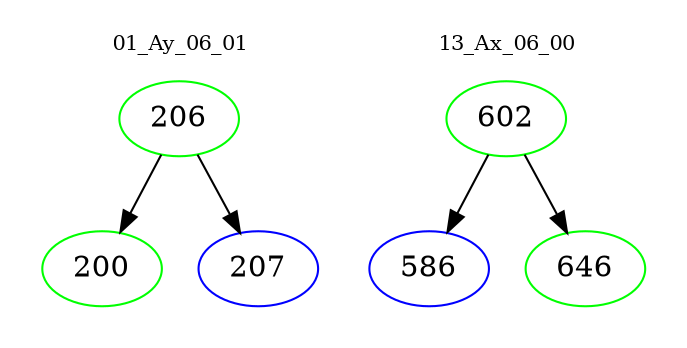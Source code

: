 digraph{
subgraph cluster_0 {
color = white
label = "01_Ay_06_01";
fontsize=10;
T0_206 [label="206", color="green"]
T0_206 -> T0_200 [color="black"]
T0_200 [label="200", color="green"]
T0_206 -> T0_207 [color="black"]
T0_207 [label="207", color="blue"]
}
subgraph cluster_1 {
color = white
label = "13_Ax_06_00";
fontsize=10;
T1_602 [label="602", color="green"]
T1_602 -> T1_586 [color="black"]
T1_586 [label="586", color="blue"]
T1_602 -> T1_646 [color="black"]
T1_646 [label="646", color="green"]
}
}
